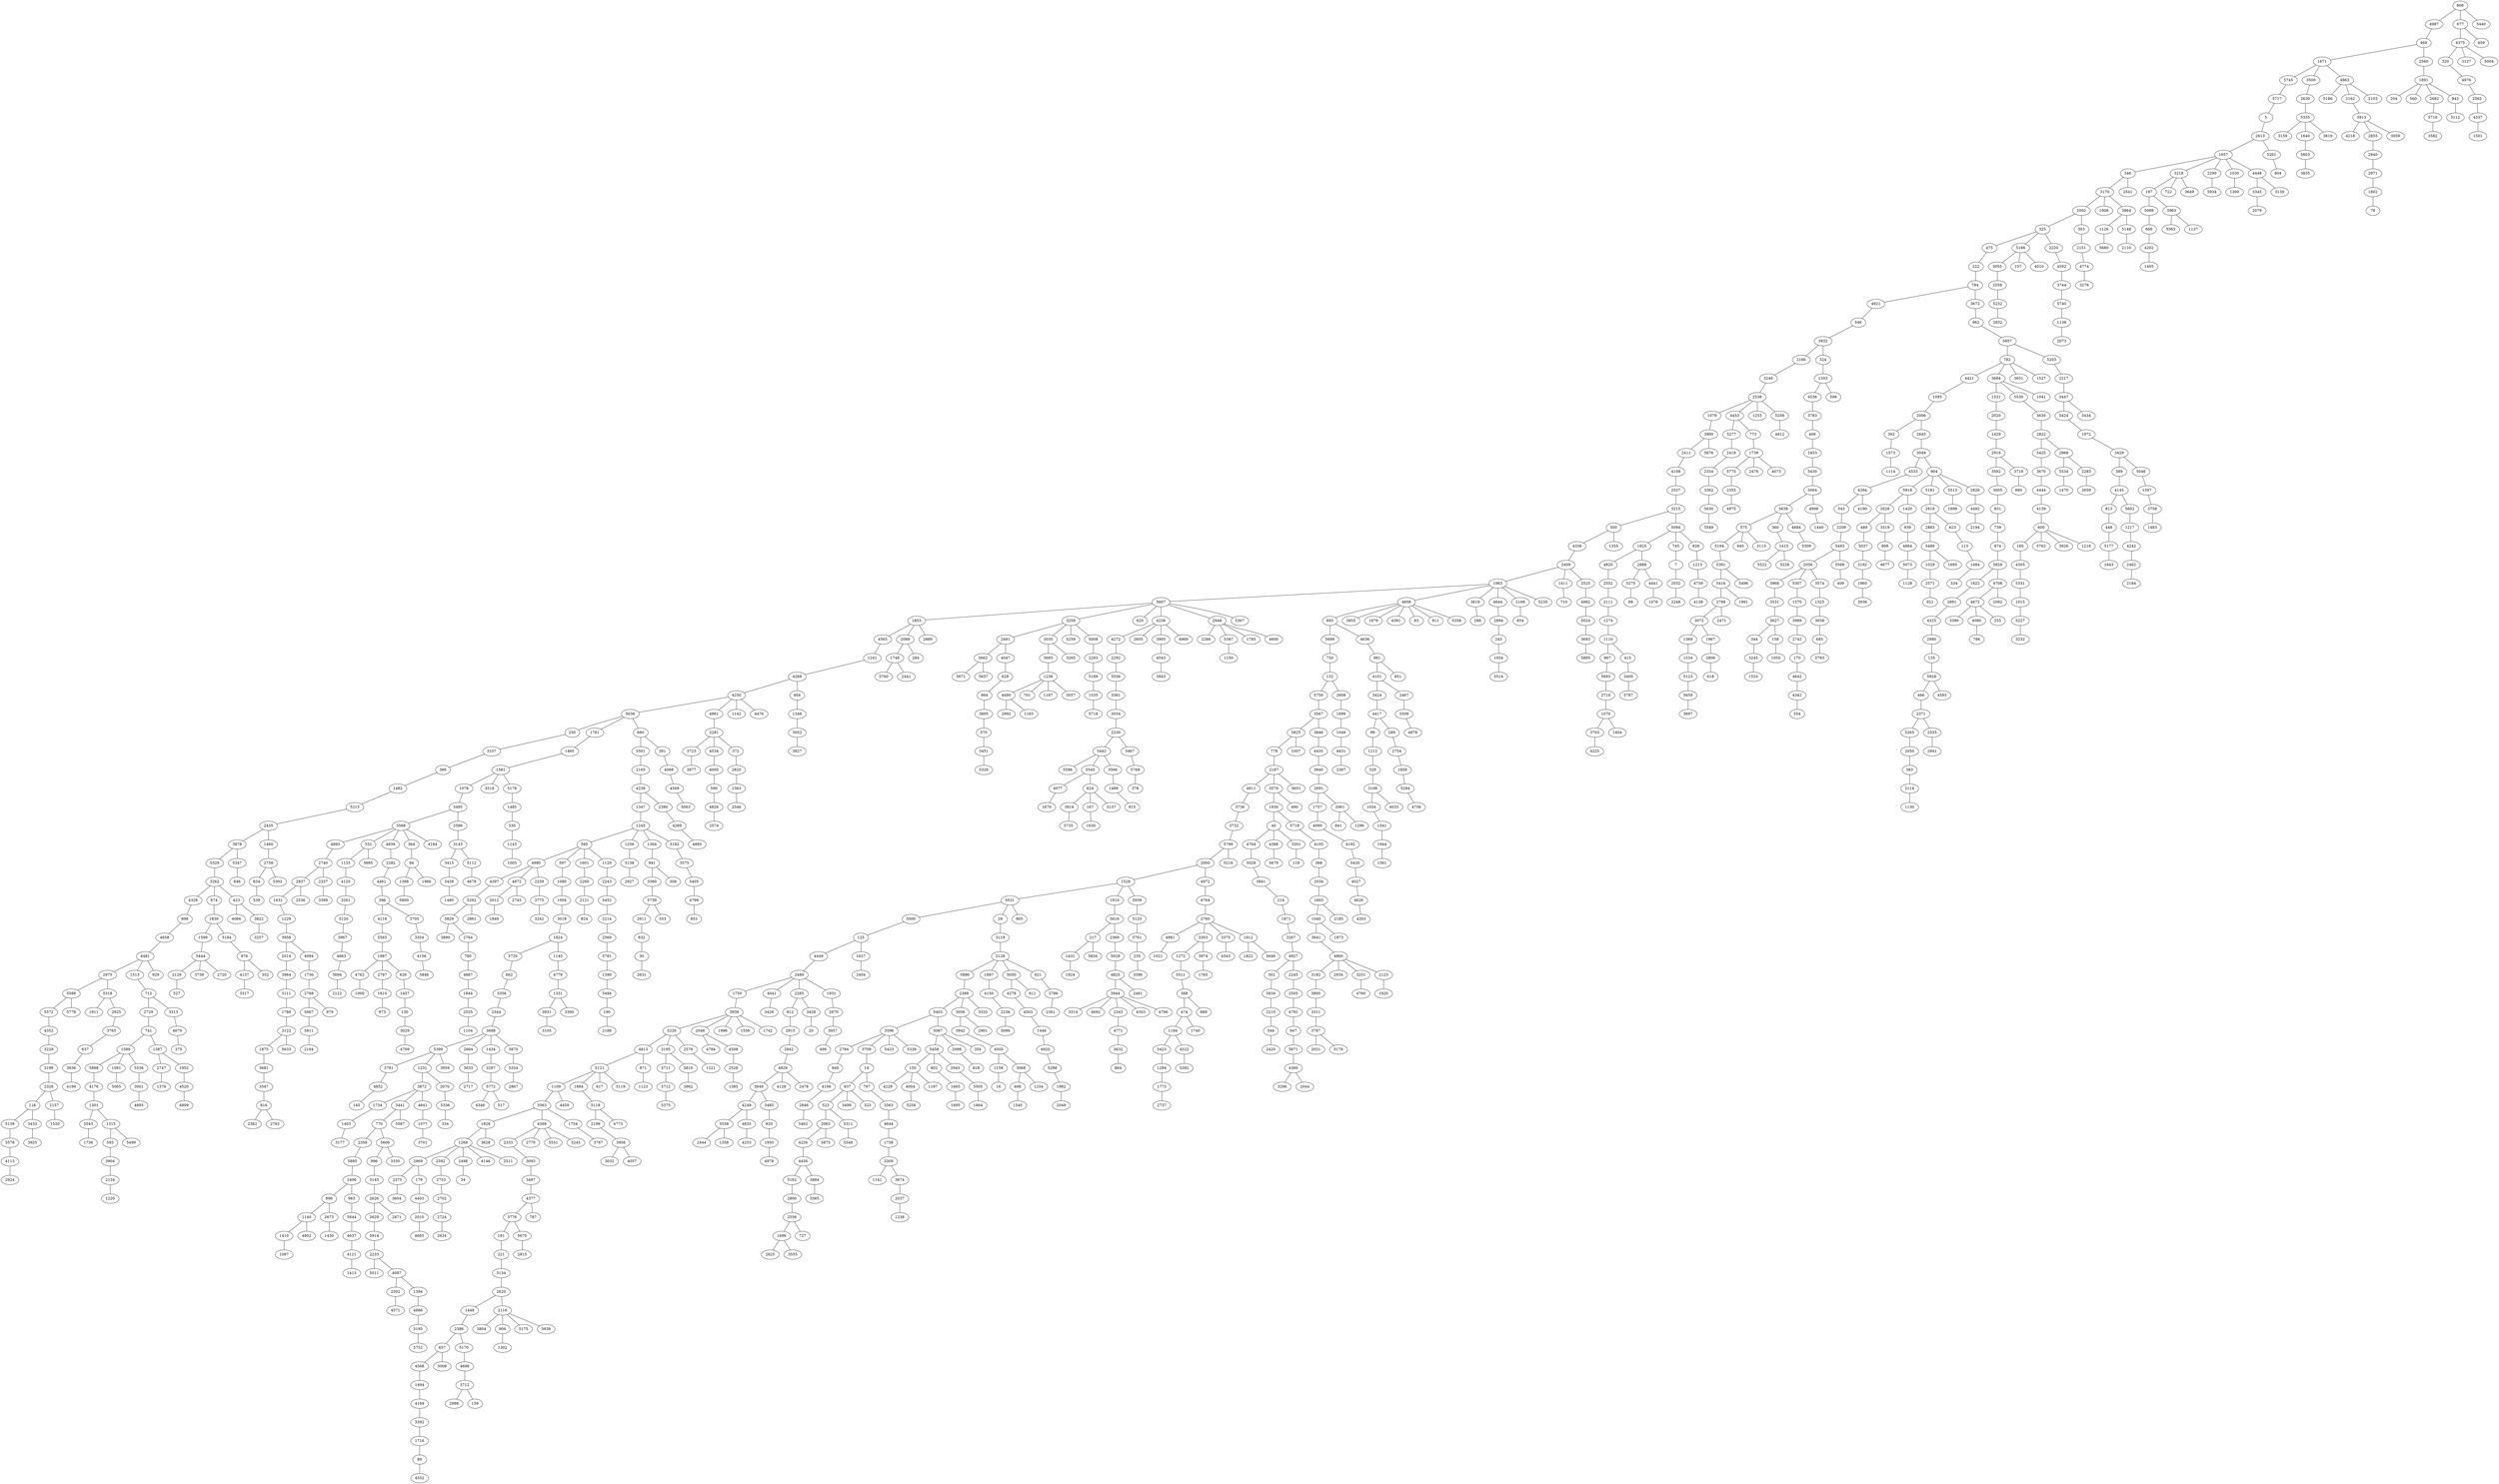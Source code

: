 strict graph "" {
	806 -- 4987;
	806 -- 677;
	806 -- 5440;
	4987 -- 469;
	469 -- 1671;
	469 -- 2560;
	1671 -- 5745;
	1671 -- 3500;
	1671 -- 4963;
	5745 -- 5717;
	5717 -- 5;
	5 -- 2613;
	2613 -- 1657;
	2613 -- 5261;
	1657 -- 346;
	1657 -- 3218;
	1657 -- 2290;
	1657 -- 1030;
	1657 -- 4448;
	346 -- 3170;
	346 -- 2541;
	3170 -- 2002;
	3170 -- 1908;
	3170 -- 3864;
	2002 -- 325;
	2002 -- 303;
	325 -- 475;
	325 -- 5166;
	325 -- 2220;
	475 -- 222;
	222 -- 784;
	784 -- 4921;
	784 -- 3672;
	4921 -- 546;
	546 -- 3932;
	3932 -- 2166;
	3932 -- 324;
	2166 -- 3246;
	3246 -- 2538;
	2538 -- 1079;
	2538 -- 4453;
	2538 -- 1253;
	2538 -- 5208;
	1079 -- 3900;
	3900 -- 2411;
	3900 -- 5876;
	2411 -- 4108;
	4108 -- 2537;
	2537 -- 3215;
	3215 -- 500;
	3215 -- 5094;
	500 -- 4336;
	500 -- 1355;
	4336 -- 2409;
	2409 -- 1963;
	2409 -- 1411;
	2409 -- 2525;
	1963 -- 5607;
	1963 -- 4608;
	1963 -- 3618;
	1963 -- 4644;
	1963 -- 2168;
	1963 -- 5235;
	5607 -- 1853;
	5607 -- 3259;
	5607 -- 620;
	5607 -- 4236;
	5607 -- 2948;
	5607 -- 5367;
	1853 -- 4565;
	1853 -- 2089;
	1853 -- 2889;
	4565 -- 1241;
	1241 -- 4268;
	4268 -- 4250;
	4268 -- 954;
	4250 -- 5636;
	4250 -- 4961;
	4250 -- 1142;
	4250 -- 4476;
	5636 -- 250;
	5636 -- 1761;
	5636 -- 660;
	250 -- 3107;
	3107 -- 366;
	366 -- 1482;
	1482 -- 5213;
	5213 -- 2435;
	2435 -- 3878;
	2435 -- 1460;
	3878 -- 5329;
	3878 -- 5347;
	5329 -- 3262;
	3262 -- 4328;
	3262 -- 674;
	3262 -- 423;
	4328 -- 898;
	898 -- 4658;
	4658 -- 4481;
	4481 -- 2975;
	4481 -- 1513;
	4481 -- 929;
	2975 -- 5588;
	2975 -- 5318;
	5588 -- 5572;
	5588 -- 5778;
	5572 -- 4352;
	4352 -- 3229;
	3229 -- 3198;
	3198 -- 2328;
	2328 -- 116;
	2328 -- 2157;
	116 -- 5139;
	116 -- 3433;
	5139 -- 5578;
	5578 -- 4113;
	4113 -- 2924;
	4608 -- 893;
	4608 -- 3855;
	4608 -- 1679;
	4608 -- 4391;
	4608 -- 83;
	4608 -- 811;
	4608 -- 5358;
	893 -- 5699;
	893 -- 4636;
	5699 -- 750;
	750 -- 132;
	132 -- 5750;
	132 -- 2608;
	5750 -- 3567;
	3567 -- 5825;
	3567 -- 3846;
	5825 -- 778;
	5825 -- 1007;
	778 -- 2187;
	2187 -- 4811;
	2187 -- 3570;
	2187 -- 5651;
	4811 -- 3736;
	3736 -- 3732;
	3732 -- 5799;
	5799 -- 2000;
	5799 -- 5216;
	2000 -- 1528;
	2000 -- 4972;
	1528 -- 5531;
	1528 -- 1910;
	1528 -- 5939;
	5531 -- 5500;
	5531 -- 29;
	5531 -- 905;
	5500 -- 125;
	125 -- 4449;
	125 -- 1627;
	4449 -- 2489;
	2489 -- 1750;
	2489 -- 4041;
	2489 -- 2285;
	2489 -- 1931;
	1750 -- 3938;
	3938 -- 5226;
	3938 -- 2046;
	3938 -- 1996;
	3938 -- 1556;
	3938 -- 1742;
	5226 -- 4813;
	5226 -- 3195;
	5226 -- 2576;
	4813 -- 5121;
	4813 -- 871;
	5121 -- 1109;
	5121 -- 1884;
	5121 -- 817;
	5121 -- 5119;
	1109 -- 3363;
	1109 -- 4459;
	3363 -- 1828;
	3363 -- 4368;
	3363 -- 1754;
	1828 -- 1268;
	1828 -- 3628;
	1268 -- 2969;
	1268 -- 2592;
	1268 -- 2498;
	1268 -- 4146;
	1268 -- 2511;
	2969 -- 2375;
	2969 -- 179;
	2375 -- 3604;
	1761 -- 1465;
	1465 -- 1581;
	1581 -- 1078;
	1581 -- 3518;
	1581 -- 5178;
	1078 -- 5495;
	5495 -- 3568;
	5495 -- 2586;
	3568 -- 4893;
	3568 -- 332;
	3568 -- 4839;
	3568 -- 364;
	3568 -- 4184;
	4893 -- 2740;
	2740 -- 2837;
	2740 -- 2337;
	3570 -- 1930;
	3570 -- 490;
	1930 -- 40;
	1930 -- 5719;
	40 -- 4704;
	40 -- 4388;
	40 -- 3201;
	3672 -- 962;
	962 -- 5857;
	5857 -- 782;
	5857 -- 5203;
	782 -- 4421;
	782 -- 3684;
	782 -- 3651;
	782 -- 1527;
	4421 -- 1095;
	1095 -- 2006;
	2006 -- 392;
	2006 -- 2645;
	392 -- 1573;
	1573 -- 1114;
	3218 -- 197;
	3218 -- 722;
	3218 -- 3649;
	197 -- 5088;
	197 -- 3963;
	5088 -- 666;
	666 -- 4202;
	660 -- 5501;
	660 -- 391;
	5501 -- 2165;
	2165 -- 4238;
	4238 -- 1347;
	4238 -- 2390;
	1347 -- 1245;
	1245 -- 595;
	1245 -- 1256;
	1245 -- 1304;
	1245 -- 5182;
	595 -- 4980;
	595 -- 597;
	595 -- 1601;
	595 -- 1120;
	4980 -- 4397;
	4980 -- 4872;
	4980 -- 2259;
	4397 -- 5292;
	5292 -- 5829;
	5292 -- 2861;
	5829 -- 3890;
	5829 -- 2764;
	4368 -- 2333;
	4368 -- 2770;
	4368 -- 5551;
	4368 -- 5245;
	2333 -- 3093;
	332 -- 1133;
	332 -- 5685;
	1133 -- 4120;
	4120 -- 3261;
	3261 -- 5120;
	5120 -- 3967;
	1910 -- 5616;
	5616 -- 217;
	5616 -- 2369;
	217 -- 1431;
	217 -- 3834;
	1431 -- 1924;
	4961 -- 2281;
	2281 -- 3723;
	2281 -- 4534;
	2281 -- 372;
	3723 -- 3877;
	2608 -- 1699;
	1699 -- 1049;
	1049 -- 4431;
	4431 -- 2387;
	597 -- 1080;
	1080 -- 1004;
	1004 -- 3018;
	3018 -- 1824;
	1824 -- 5720;
	1824 -- 1145;
	5720 -- 662;
	662 -- 3356;
	3356 -- 2344;
	2344 -- 3688;
	3688 -- 5399;
	3688 -- 2664;
	3688 -- 1434;
	3688 -- 3870;
	5399 -- 3781;
	5399 -- 1231;
	5399 -- 3959;
	3781 -- 4852;
	4852 -- 145;
	1256 -- 5138;
	3093 -- 3497;
	3497 -- 4377;
	5261 -- 804;
	1513 -- 712;
	712 -- 2729;
	712 -- 3313;
	2729 -- 741;
	741 -- 1589;
	741 -- 1387;
	1589 -- 5898;
	1589 -- 1091;
	1589 -- 5536;
	5898 -- 4176;
	4176 -- 1301;
	1301 -- 5543;
	1301 -- 1315;
	5543 -- 1736;
	29 -- 3119;
	3119 -- 2128;
	2128 -- 5886;
	2128 -- 1687;
	2128 -- 5050;
	2128 -- 621;
	5886 -- 2388;
	2388 -- 5403;
	2388 -- 3056;
	2388 -- 3333;
	5403 -- 3596;
	5403 -- 5087;
	3596 -- 2784;
	3596 -- 3709;
	3596 -- 5433;
	3596 -- 5339;
	2784 -- 949;
	949 -- 4106;
	4106 -- 2846;
	2846 -- 5462;
	3056 -- 3942;
	3056 -- 2901;
	3942 -- 4505;
	2664 -- 3633;
	3633 -- 2717;
	2645 -- 3049;
	3049 -- 4533;
	3049 -- 904;
	4533 -- 4394;
	4394 -- 543;
	4394 -- 4190;
	543 -- 2209;
	2209 -- 5493;
	5493 -- 2056;
	5493 -- 5568;
	2056 -- 3966;
	2056 -- 5307;
	2056 -- 3574;
	3966 -- 3531;
	3531 -- 3627;
	1145 -- 4778;
	391 -- 4068;
	4041 -- 3426;
	324 -- 1203;
	1203 -- 4536;
	1203 -- 598;
	4536 -- 3783;
	3783 -- 406;
	406 -- 2453;
	2453 -- 5430;
	5430 -- 5064;
	5064 -- 5639;
	5064 -- 4998;
	5639 -- 575;
	5639 -- 360;
	5639 -- 4684;
	575 -- 5194;
	575 -- 940;
	575 -- 3113;
	5194 -- 5391;
	5391 -- 5416;
	5391 -- 5496;
	5416 -- 2798;
	5416 -- 1991;
	3627 -- 344;
	3627 -- 158;
	344 -- 3245;
	3245 -- 1533;
	1601 -- 2260;
	2260 -- 2121;
	4377 -- 3776;
	4377 -- 787;
	3776 -- 181;
	3776 -- 5670;
	181 -- 221;
	221 -- 5134;
	5134 -- 2620;
	2620 -- 1448;
	2620 -- 2116;
	1448 -- 2386;
	2386 -- 657;
	2386 -- 5170;
	657 -- 4568;
	657 -- 3008;
	4568 -- 1494;
	1494 -- 4169;
	3259 -- 2491;
	3259 -- 3035;
	3259 -- 5259;
	3259 -- 5008;
	2491 -- 3662;
	2491 -- 4047;
	3662 -- 5671;
	3662 -- 5657;
	5307 -- 1575;
	1575 -- 3989;
	3989 -- 2742;
	2742 -- 170;
	170 -- 4642;
	4642 -- 4342;
	4342 -- 554;
	4453 -- 5277;
	4453 -- 773;
	5277 -- 2418;
	2418 -- 2334;
	2369 -- 5029;
	3035 -- 3685;
	3035 -- 3265;
	3685 -- 1236;
	1236 -- 4490;
	1236 -- 701;
	1236 -- 1167;
	1236 -- 3557;
	4490 -- 2992;
	4490 -- 1165;
	871 -- 1123;
	5094 -- 1925;
	5094 -- 745;
	5094 -- 826;
	1925 -- 4820;
	1925 -- 2888;
	4820 -- 2552;
	2552 -- 2111;
	3709 -- 14;
	14 -- 937;
	14 -- 797;
	937 -- 523;
	937 -- 3499;
	937 -- 323;
	523 -- 2063;
	523 -- 5311;
	2063 -- 4226;
	2063 -- 5873;
	4226 -- 4456;
	4456 -- 5162;
	4456 -- 3884;
	5162 -- 2800;
	2800 -- 2556;
	2837 -- 1631;
	2837 -- 2536;
	5087 -- 5458;
	5087 -- 2098;
	5087 -- 354;
	5458 -- 150;
	5458 -- 802;
	5458 -- 2943;
	150 -- 4229;
	150 -- 4004;
	150 -- 1197;
	3684 -- 1531;
	3684 -- 5530;
	3684 -- 1041;
	1531 -- 2020;
	2020 -- 1429;
	1429 -- 2916;
	2916 -- 3592;
	2916 -- 3718;
	3592 -- 3005;
	3005 -- 831;
	831 -- 739;
	739 -- 874;
	874 -- 5828;
	5828 -- 1622;
	5828 -- 4708;
	1622 -- 2891;
	2891 -- 4325;
	4325 -- 2980;
	2980 -- 135;
	135 -- 5928;
	5928 -- 466;
	5928 -- 4593;
	466 -- 2371;
	2371 -- 5265;
	2371 -- 2535;
	5265 -- 2050;
	2050 -- 383;
	383 -- 2114;
	2114 -- 1130;
	1631 -- 1229;
	1229 -- 3958;
	3958 -- 2014;
	3958 -- 4094;
	2014 -- 3964;
	3964 -- 3111;
	3111 -- 1788;
	1788 -- 3122;
	3122 -- 1875;
	3122 -- 5633;
	1875 -- 3681;
	3681 -- 3547;
	3547 -- 816;
	816 -- 2362;
	816 -- 2762;
	4236 -- 4272;
	4236 -- 2605;
	4236 -- 3905;
	4236 -- 4969;
	4272 -- 2292;
	2292 -- 5556;
	5556 -- 3381;
	3381 -- 3034;
	3034 -- 2230;
	2230 -- 5442;
	2230 -- 5467;
	5442 -- 5596;
	5442 -- 5545;
	5442 -- 3566;
	2948 -- 2266;
	2948 -- 5397;
	2948 -- 1785;
	2948 -- 4600;
	1231 -- 3872;
	1231 -- 2070;
	3872 -- 1734;
	3872 -- 3441;
	3872 -- 4841;
	1734 -- 1403;
	1403 -- 3177;
	2285 -- 912;
	2285 -- 3428;
	912 -- 2915;
	2915 -- 2842;
	2842 -- 4829;
	4829 -- 3949;
	4829 -- 4128;
	4829 -- 2478;
	3949 -- 4249;
	3949 -- 3485;
	4249 -- 5558;
	4249 -- 4835;
	5558 -- 2444;
	5558 -- 1358;
	5166 -- 3055;
	5166 -- 107;
	5166 -- 4010;
	3055 -- 2558;
	2558 -- 5232;
	5232 -- 2832;
	1687 -- 4150;
	4150 -- 2236;
	2236 -- 5096;
	3441 -- 770;
	3441 -- 5587;
	770 -- 2358;
	770 -- 5606;
	2358 -- 5885;
	5885 -- 2406;
	2406 -- 896;
	2406 -- 963;
	3500 -- 2630;
	2630 -- 5335;
	5335 -- 3159;
	5335 -- 1640;
	5335 -- 3819;
	2220 -- 4592;
	4592 -- 3744;
	3744 -- 5740;
	5740 -- 1138;
	1138 -- 2073;
	5050 -- 4278;
	5050 -- 911;
	4278 -- 4503;
	4503 -- 1446;
	1446 -- 4920;
	3884 -- 3365;
	4169 -- 3392;
	3392 -- 1716;
	4534 -- 4000;
	4000 -- 590;
	3846 -- 4435;
	4435 -- 3840;
	3840 -- 2691;
	2691 -- 1757;
	2691 -- 2061;
	1757 -- 4090;
	4090 -- 4192;
	4192 -- 5420;
	5420 -- 4027;
	4027 -- 4626;
	4626 -- 4203;
	5670 -- 2815;
	674 -- 1839;
	1839 -- 1599;
	1839 -- 5184;
	1599 -- 5444;
	5444 -- 2129;
	5444 -- 3738;
	5444 -- 2720;
	4094 -- 1730;
	1730 -- 2768;
	2768 -- 5667;
	2768 -- 979;
	2046 -- 4784;
	2046 -- 4508;
	4068 -- 4569;
	4841 -- 1077;
	1411 -- 710;
	5606 -- 996;
	5606 -- 3330;
	996 -- 3145;
	3145 -- 2626;
	2626 -- 2629;
	2626 -- 2871;
	2629 -- 5914;
	5914 -- 2233;
	904 -- 5918;
	904 -- 5181;
	904 -- 5513;
	904 -- 2826;
	5918 -- 2628;
	5918 -- 1420;
	2337 -- 3399;
	4505 -- 1158;
	4505 -- 3068;
	4839 -- 2282;
	2282 -- 4461;
	4461 -- 396;
	396 -- 4118;
	396 -- 3705;
	4118 -- 5565;
	5565 -- 1987;
	1987 -- 4762;
	1987 -- 2797;
	1987 -- 626;
	4762 -- 1000;
	4972 -- 4764;
	4764 -- 2760;
	2760 -- 4981;
	2760 -- 3303;
	2760 -- 3375;
	2760 -- 1912;
	4981 -- 1021;
	5181 -- 2919;
	2919 -- 2883;
	2919 -- 623;
	2883 -- 5480;
	5480 -- 1029;
	5480 -- 1695;
	1029 -- 2571;
	2571 -- 921;
	1931 -- 2870;
	2870 -- 3057;
	5203 -- 2217;
	2217 -- 3447;
	3447 -- 5424;
	3447 -- 3434;
	5424 -- 1972;
	1972 -- 3429;
	3429 -- 389;
	3429 -- 5046;
	389 -- 4145;
	4145 -- 813;
	4145 -- 5602;
	5029 -- 4825;
	4825 -- 3944;
	4825 -- 2481;
	3944 -- 3314;
	3944 -- 4692;
	3944 -- 2343;
	3944 -- 4303;
	3944 -- 4796;
	5397 -- 1150;
	1460 -- 2758;
	2758 -- 834;
	2758 -- 5303;
	834 -- 539;
	773 -- 1739;
	1739 -- 5775;
	1739 -- 2476;
	1739 -- 4073;
	5775 -- 2355;
	2355 -- 4975;
	2111 -- 1274;
	1274 -- 1110;
	1110 -- 967;
	1110 -- 415;
	967 -- 5693;
	5693 -- 2710;
	2710 -- 1070;
	1070 -- 3703;
	1070 -- 1404;
	1884 -- 5118;
	5118 -- 2199;
	5118 -- 4773;
	2199 -- 3956;
	3956 -- 3032;
	3956 -- 4057;
	4708 -- 4672;
	4708 -- 2092;
	4672 -- 3390;
	4672 -- 4080;
	4672 -- 255;
	896 -- 1140;
	896 -- 2673;
	1140 -- 1410;
	1140 -- 4802;
	1410 -- 1097;
	360 -- 1415;
	1415 -- 5522;
	1415 -- 5228;
	4778 -- 1331;
	1331 -- 3931;
	1331 -- 3300;
	3931 -- 3105;
	5530 -- 3630;
	3630 -- 2822;
	2822 -- 5425;
	2822 -- 2968;
	5425 -- 3670;
	3670 -- 4444;
	4444 -- 4139;
	4139 -- 600;
	600 -- 185;
	600 -- 5762;
	600 -- 3926;
	600 -- 1218;
	185 -- 4305;
	4305 -- 5331;
	5331 -- 1015;
	1015 -- 5227;
	5227 -- 3232;
	677 -- 4375;
	677 -- 459;
	4375 -- 320;
	4375 -- 3127;
	4375 -- 5004;
	2628 -- 489;
	2628 -- 3319;
	489 -- 5037;
	5037 -- 3192;
	3192 -- 1960;
	1960 -- 3936;
	3319 -- 808;
	808 -- 4677;
	2556 -- 1696;
	2556 -- 727;
	1696 -- 2825;
	1696 -- 3555;
	1640 -- 5803;
	4636 -- 981;
	981 -- 4101;
	981 -- 851;
	4101 -- 3424;
	4101 -- 2467;
	3424 -- 4417;
	4417 -- 99;
	4417 -- 289;
	99 -- 1212;
	623 -- 113;
	113 -- 1484;
	1484 -- 534;
	2116 -- 3804;
	2116 -- 906;
	2116 -- 5175;
	2116 -- 5938;
	2129 -- 527;
	2525 -- 4982;
	4982 -- 5024;
	5024 -- 3693;
	4569 -- 5063;
	1434 -- 3287;
	3287 -- 5772;
	5772 -- 4346;
	5772 -- 517;
	963 -- 5844;
	5844 -- 4637;
	4637 -- 4121;
	4121 -- 1413;
	954 -- 1348;
	1348 -- 3052;
	3052 -- 3827;
	1420 -- 939;
	939 -- 4864;
	4864 -- 5073;
	5073 -- 1128;
	2343 -- 4771;
	4771 -- 3632;
	3632 -- 864;
	4047 -- 628;
	628 -- 984;
	984 -- 3895;
	3895 -- 570;
	570 -- 3451;
	3451 -- 5326;
	4872 -- 2012;
	4872 -- 2745;
	2290 -- 5934;
	3967 -- 4663;
	4663 -- 3694;
	2098 -- 818;
	2968 -- 5534;
	2968 -- 2283;
	5534 -- 1470;
	3303 -- 1272;
	3303 -- 3974;
	1272 -- 5511;
	5511 -- 388;
	388 -- 474;
	388 -- 889;
	474 -- 1184;
	474 -- 1740;
	1184 -- 5423;
	1184 -- 4522;
	5423 -- 1284;
	1284 -- 1773;
	1773 -- 2737;
	2560 -- 1891;
	2798 -- 3072;
	2798 -- 2471;
	3072 -- 1369;
	3072 -- 1967;
	1369 -- 1534;
	1534 -- 5123;
	5123 -- 5659;
	5659 -- 3697;
	1304 -- 941;
	941 -- 3360;
	941 -- 308;
	3360 -- 5739;
	5739 -- 2911;
	5739 -- 553;
	2911 -- 832;
	832 -- 30;
	30 -- 2631;
	813 -- 448;
	448 -- 5177;
	5177 -- 1643;
	745 -- 7;
	3618 -- 288;
	826 -- 1213;
	1213 -- 4739;
	2586 -- 3143;
	3143 -- 3415;
	3143 -- 5112;
	3415 -- 3438;
	1030 -- 1300;
	1387 -- 2747;
	1387 -- 1952;
	2747 -- 1376;
	4448 -- 3345;
	4448 -- 3139;
	3345 -- 2079;
	2089 -- 1748;
	2089 -- 284;
	1748 -- 5760;
	1748 -- 2441;
	1120 -- 2243;
	2243 -- 5452;
	5452 -- 2214;
	2214 -- 2569;
	2569 -- 5781;
	5781 -- 1390;
	2592 -- 2753;
	5719 -- 4105;
	4105 -- 368;
	368 -- 2034;
	2034 -- 1603;
	1603 -- 1040;
	1603 -- 2185;
	1040 -- 3641;
	1040 -- 1873;
	3641 -- 4860;
	4860 -- 3182;
	4860 -- 2934;
	4860 -- 3251;
	4860 -- 2123;
	3182 -- 3800;
	3800 -- 3311;
	3311 -- 3787;
	3787 -- 2031;
	3787 -- 5176;
	3703 -- 4225;
	4644 -- 2894;
	2894 -- 243;
	243 -- 1054;
	1054 -- 5514;
	2259 -- 3775;
	3775 -- 3242;
	3375 -- 4343;
	2233 -- 5011;
	2233 -- 4087;
	621 -- 2786;
	2786 -- 2361;
	5602 -- 1217;
	1217 -- 4242;
	4242 -- 2462;
	2462 -- 2184;
	3057 -- 498;
	2498 -- 34;
	4704 -- 5028;
	5028 -- 3841;
	3841 -- 214;
	214 -- 1871;
	1871 -- 3267;
	3267 -- 4927;
	4927 -- 302;
	4927 -- 2245;
	302 -- 5834;
	5834 -- 2210;
	2210 -- 544;
	544 -- 2420;
	5178 -- 1485;
	1485 -- 330;
	330 -- 1143;
	3574 -- 1325;
	5184 -- 978;
	978 -- 4137;
	978 -- 352;
	4080 -- 786;
	2157 -- 1520;
	1212 -- 329;
	329 -- 3108;
	3108 -- 1034;
	3108 -- 4033;
	2283 -- 2659;
	2245 -- 2505;
	2505 -- 4792;
	4792 -- 947;
	947 -- 5871;
	5871 -- 4360;
	2535 -- 2841;
	423 -- 4066;
	423 -- 3822;
	5347 -- 646;
	179 -- 4403;
	4403 -- 2010;
	2010 -- 4685;
	4963 -- 5186;
	4963 -- 2162;
	4963 -- 2103;
	3195 -- 3711;
	3195 -- 5810;
	3711 -- 5712;
	5712 -- 5375;
	2012 -- 1849;
	797 -- 3563;
	3563 -- 4844;
	4844 -- 1738;
	1738 -- 3309;
	2162 -- 3913;
	3913 -- 4218;
	3913 -- 2855;
	3913 -- 3059;
	415 -- 3400;
	3400 -- 5787;
	4360 -- 3296;
	4360 -- 2044;
	372 -- 2820;
	2820 -- 1363;
	1363 -- 2546;
	906 -- 1302;
	3963 -- 5563;
	3963 -- 1137;
	5545 -- 4077;
	5545 -- 624;
	4077 -- 1670;
	7 -- 2032;
	1315 -- 593;
	1315 -- 5499;
	593 -- 3904;
	3904 -- 2134;
	2134 -- 1220;
	1034 -- 1541;
	1541 -- 1944;
	1944 -- 1561;
	5667 -- 5811;
	5811 -- 2164;
	1077 -- 3701;
	2855 -- 2840;
	2840 -- 2971;
	3705 -- 3354;
	3354 -- 4156;
	3822 -- 3257;
	303 -- 2151;
	2151 -- 4774;
	4774 -- 3276;
	4087 -- 2502;
	4087 -- 1394;
	2502 -- 4571;
	5182 -- 3575;
	5513 -- 1899;
	624 -- 3918;
	624 -- 167;
	624 -- 3137;
	3918 -- 5735;
	3309 -- 1141;
	3309 -- 3674;
	5803 -- 3835;
	2797 -- 1810;
	1810 -- 973;
	4998 -- 1440;
	802 -- 1665;
	1665 -- 1495;
	5939 -- 5125;
	5125 -- 5761;
	5761 -- 235;
	235 -- 3396;
	1390 -- 5494;
	5494 -- 190;
	190 -- 2188;
	4004 -- 5258;
	3485 -- 920;
	920 -- 1950;
	1950 -- 4978;
	4137 -- 3317;
	2467 -- 3509;
	3509 -- 4878;
	2971 -- 1802;
	1802 -- 78;
	1891 -- 204;
	1891 -- 560;
	1891 -- 2682;
	1891 -- 943;
	590 -- 4826;
	320 -- 4976;
	4976 -- 2565;
	2565 -- 4337;
	4337 -- 1501;
	364 -- 94;
	94 -- 1398;
	94 -- 1966;
	1398 -- 5800;
	4684 -- 5309;
	2888 -- 5275;
	2888 -- 4441;
	5275 -- 68;
	5170 -- 4698;
	4698 -- 3712;
	3712 -- 2988;
	3712 -- 159;
	2826 -- 4492;
	4492 -- 2194;
	3428 -- 20;
	1952 -- 4520;
	4520 -- 4899;
	2753 -- 2702;
	5318 -- 1911;
	5318 -- 2925;
	1158 -- 16;
	3864 -- 1126;
	3864 -- 5148;
	1126 -- 5680;
	2764 -- 780;
	780 -- 4887;
	4887 -- 1844;
	1844 -- 2555;
	2555 -- 1104;
	3068 -- 698;
	3068 -- 1254;
	698 -- 1540;
	158 -- 1050;
	289 -- 2754;
	2754 -- 1858;
	1858 -- 5294;
	5294 -- 4756;
	1912 -- 1822;
	1912 -- 5646;
	1627 -- 2404;
	3905 -- 4543;
	1394 -- 4886;
	4886 -- 5195;
	5195 -- 5752;
	1967 -- 2806;
	2061 -- 841;
	2061 -- 1296;
	626 -- 1457;
	1457 -- 130;
	130 -- 3029;
	3029 -- 4709;
	4202 -- 1405;
	2576 -- 1221;
	3433 -- 3925;
	4835 -- 4253;
	2682 -- 5716;
	5716 -- 3582;
	4508 -- 2528;
	4739 -- 4138;
	4388 -- 5679;
	5208 -- 4812;
	5138 -- 2927;
	5008 -- 2293;
	2293 -- 5189;
	5189 -- 1535;
	1535 -- 5718;
	3674 -- 2037;
	2037 -- 1238;
	1754 -- 3767;
	2168 -- 854;
	1325 -- 3658;
	4522 -- 5392;
	2032 -- 2248;
	3251 -- 4760;
	4156 -- 5846;
	5467 -- 5768;
	5768 -- 378;
	3566 -- 1489;
	1489 -- 815;
	2673 -- 1430;
	4920 -- 5288;
	5288 -- 1982;
	1091 -- 5065;
	2390 -- 4269;
	4269 -- 4885;
	5810 -- 3962;
	4826 -- 2574;
	2121 -- 824;
	2334 -- 3362;
	3362 -- 5630;
	5630 -- 5549;
	4441 -- 1076;
	2528 -- 1385;
	1143 -- 1005;
	943 -- 3112;
	3658 -- 685;
	685 -- 5793;
	2123 -- 1920;
	1982 -- 2049;
	3438 -- 1480;
	3693 -- 5895;
	5046 -- 1597;
	1597 -- 3758;
	3758 -- 1483;
	3718 -- 880;
	5148 -- 2110;
	2070 -- 5336;
	5336 -- 334;
	3313 -- 4679;
	4679 -- 375;
	3974 -- 1765;
	3694 -- 2122;
	1716 -- 89;
	2702 -- 2724;
	2724 -- 2634;
	5568 -- 409;
	5311 -- 5548;
	5536 -- 3001;
	2806 -- 618;
	2943 -- 5505;
	5505 -- 1864;
	5112 -- 4678;
	2925 -- 3765;
	3765 -- 637;
	637 -- 3636;
	3636 -- 4199;
	167 -- 1630;
	3870 -- 5334;
	5334 -- 2867;
	3201 -- 119;
	3575 -- 5405;
	5405 -- 4799;
	4799 -- 853;
	89 -- 4552;
	4543 -- 3943;
	3001 -- 4895;
}
